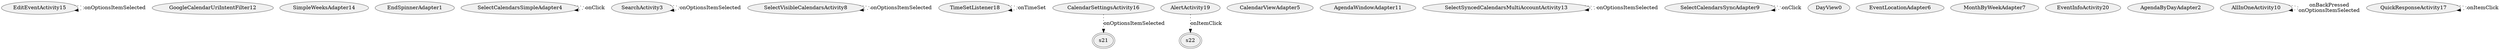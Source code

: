 digraph {
fontname="Helvetica";
node[style="filled,solid", colorscheme=greys3, fillcolor=1, color=3];
EditEventActivity15;
GoogleCalendarUriIntentFilter12;
SimpleWeeksAdapter14;
EndSpinnerAdapter1;
SelectCalendarsSimpleAdapter4;
SearchActivity3;
SelectVisibleCalendarsActivity8;
TimeSetListener18;
CalendarSettingsActivity16;
AlertActivity19;
CalendarViewAdapter5;
AgendaWindowAdapter11;
SelectSyncedCalendarsMultiAccountActivity13;
s22[peripheries=2];
SelectCalendarsSyncAdapter9;
s21[peripheries=2];
DayView0;
EventLocationAdapter6;
MonthByWeekAdapter7;
EventInfoActivity20;
AgendaByDayAdapter2;
AllInOneActivity10;
QuickResponseActivity17;
EditEventActivity15 -> EditEventActivity15[label="onOptionsItemSelected",style=dotted];
SelectCalendarsSyncAdapter9 -> SelectCalendarsSyncAdapter9[label="onClick",style=dotted];
SelectCalendarsSimpleAdapter4 -> SelectCalendarsSimpleAdapter4[label="onClick",style=dotted];
SearchActivity3 -> SearchActivity3[label="onOptionsItemSelected",style=dotted];
SelectVisibleCalendarsActivity8 -> SelectVisibleCalendarsActivity8[label="onOptionsItemSelected",style=dotted];
TimeSetListener18 -> TimeSetListener18[label="onTimeSet",style=dotted];
CalendarSettingsActivity16 -> s21[label="onOptionsItemSelected",style=dotted];
AlertActivity19 -> s22[label="onItemClick",style=dotted];
SelectSyncedCalendarsMultiAccountActivity13 -> SelectSyncedCalendarsMultiAccountActivity13[label="onOptionsItemSelected",style=dotted];
AllInOneActivity10 -> AllInOneActivity10[label="onBackPressed
onOptionsItemSelected",style=dotted];
QuickResponseActivity17 -> QuickResponseActivity17[label="onItemClick",style=dotted];
}